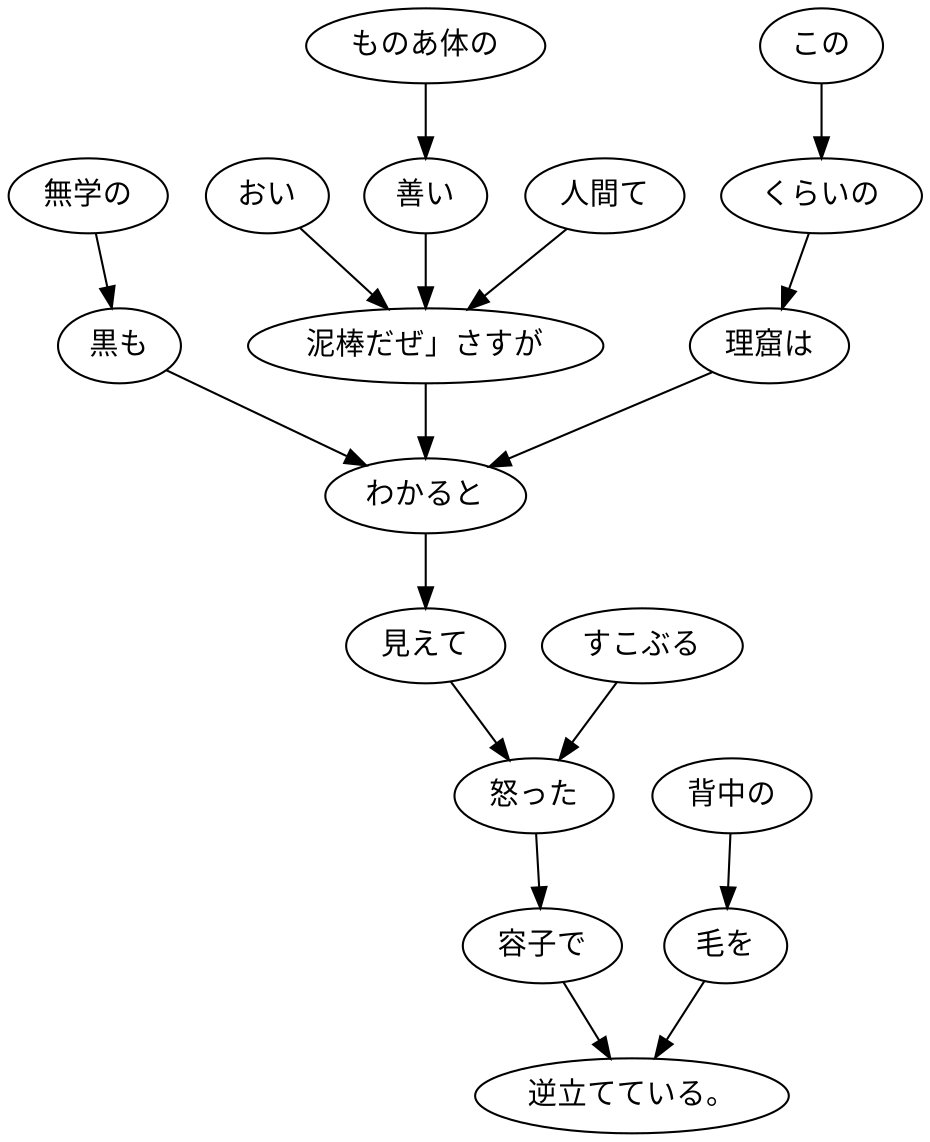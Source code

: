 digraph graph261 {
	node0 [label="おい"];
	node1 [label="人間て"];
	node2 [label="ものあ体の"];
	node3 [label="善い"];
	node4 [label="泥棒だぜ」さすが"];
	node5 [label="無学の"];
	node6 [label="黒も"];
	node7 [label="この"];
	node8 [label="くらいの"];
	node9 [label="理窟は"];
	node10 [label="わかると"];
	node11 [label="見えて"];
	node12 [label="すこぶる"];
	node13 [label="怒った"];
	node14 [label="容子で"];
	node15 [label="背中の"];
	node16 [label="毛を"];
	node17 [label="逆立てている。"];
	node0 -> node4;
	node1 -> node4;
	node2 -> node3;
	node3 -> node4;
	node4 -> node10;
	node5 -> node6;
	node6 -> node10;
	node7 -> node8;
	node8 -> node9;
	node9 -> node10;
	node10 -> node11;
	node11 -> node13;
	node12 -> node13;
	node13 -> node14;
	node14 -> node17;
	node15 -> node16;
	node16 -> node17;
}
